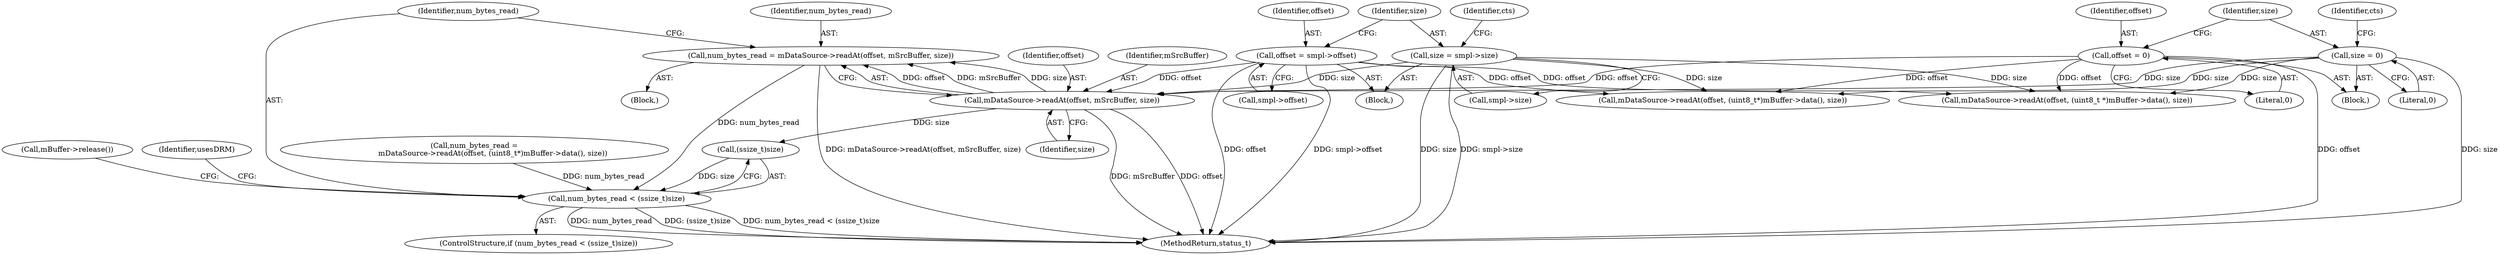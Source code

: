 digraph "0_Android_d48f0f145f8f0f4472bc0af668ac9a8bce44ba9b@API" {
"1000627" [label="(Call,num_bytes_read = mDataSource->readAt(offset, mSrcBuffer, size))"];
"1000629" [label="(Call,mDataSource->readAt(offset, mSrcBuffer, size))"];
"1000327" [label="(Call,offset = smpl->offset)"];
"1000260" [label="(Call,offset = 0)"];
"1000332" [label="(Call,size = smpl->size)"];
"1000264" [label="(Call,size = 0)"];
"1000634" [label="(Call,num_bytes_read < (ssize_t)size)"];
"1000629" [label="(Call,mDataSource->readAt(offset, mSrcBuffer, size))"];
"1000633" [label="(ControlStructure,if (num_bytes_read < (ssize_t)size))"];
"1000105" [label="(Block,)"];
"1000830" [label="(MethodReturn,status_t)"];
"1000632" [label="(Identifier,size)"];
"1000261" [label="(Identifier,offset)"];
"1000634" [label="(Call,num_bytes_read < (ssize_t)size)"];
"1000266" [label="(Literal,0)"];
"1000617" [label="(Call,num_bytes_read =\n                mDataSource->readAt(offset, (uint8_t*)mBuffer->data(), size))"];
"1000334" [label="(Call,smpl->size)"];
"1000260" [label="(Call,offset = 0)"];
"1000327" [label="(Call,offset = smpl->offset)"];
"1000628" [label="(Identifier,num_bytes_read)"];
"1000338" [label="(Identifier,cts)"];
"1000619" [label="(Call,mDataSource->readAt(offset, (uint8_t*)mBuffer->data(), size))"];
"1000640" [label="(Call,mBuffer->release())"];
"1000636" [label="(Call,(ssize_t)size)"];
"1000265" [label="(Identifier,size)"];
"1000630" [label="(Identifier,offset)"];
"1000626" [label="(Block,)"];
"1000328" [label="(Identifier,offset)"];
"1000283" [label="(Block,)"];
"1000269" [label="(Identifier,cts)"];
"1000329" [label="(Call,smpl->offset)"];
"1000649" [label="(Identifier,usesDRM)"];
"1000332" [label="(Call,size = smpl->size)"];
"1000264" [label="(Call,size = 0)"];
"1000333" [label="(Identifier,size)"];
"1000635" [label="(Identifier,num_bytes_read)"];
"1000627" [label="(Call,num_bytes_read = mDataSource->readAt(offset, mSrcBuffer, size))"];
"1000631" [label="(Identifier,mSrcBuffer)"];
"1000262" [label="(Literal,0)"];
"1000436" [label="(Call,mDataSource->readAt(offset, (uint8_t *)mBuffer->data(), size))"];
"1000627" -> "1000626"  [label="AST: "];
"1000627" -> "1000629"  [label="CFG: "];
"1000628" -> "1000627"  [label="AST: "];
"1000629" -> "1000627"  [label="AST: "];
"1000635" -> "1000627"  [label="CFG: "];
"1000627" -> "1000830"  [label="DDG: mDataSource->readAt(offset, mSrcBuffer, size)"];
"1000629" -> "1000627"  [label="DDG: offset"];
"1000629" -> "1000627"  [label="DDG: mSrcBuffer"];
"1000629" -> "1000627"  [label="DDG: size"];
"1000627" -> "1000634"  [label="DDG: num_bytes_read"];
"1000629" -> "1000632"  [label="CFG: "];
"1000630" -> "1000629"  [label="AST: "];
"1000631" -> "1000629"  [label="AST: "];
"1000632" -> "1000629"  [label="AST: "];
"1000629" -> "1000830"  [label="DDG: offset"];
"1000629" -> "1000830"  [label="DDG: mSrcBuffer"];
"1000327" -> "1000629"  [label="DDG: offset"];
"1000260" -> "1000629"  [label="DDG: offset"];
"1000332" -> "1000629"  [label="DDG: size"];
"1000264" -> "1000629"  [label="DDG: size"];
"1000629" -> "1000636"  [label="DDG: size"];
"1000327" -> "1000283"  [label="AST: "];
"1000327" -> "1000329"  [label="CFG: "];
"1000328" -> "1000327"  [label="AST: "];
"1000329" -> "1000327"  [label="AST: "];
"1000333" -> "1000327"  [label="CFG: "];
"1000327" -> "1000830"  [label="DDG: offset"];
"1000327" -> "1000830"  [label="DDG: smpl->offset"];
"1000327" -> "1000436"  [label="DDG: offset"];
"1000327" -> "1000619"  [label="DDG: offset"];
"1000260" -> "1000105"  [label="AST: "];
"1000260" -> "1000262"  [label="CFG: "];
"1000261" -> "1000260"  [label="AST: "];
"1000262" -> "1000260"  [label="AST: "];
"1000265" -> "1000260"  [label="CFG: "];
"1000260" -> "1000830"  [label="DDG: offset"];
"1000260" -> "1000436"  [label="DDG: offset"];
"1000260" -> "1000619"  [label="DDG: offset"];
"1000332" -> "1000283"  [label="AST: "];
"1000332" -> "1000334"  [label="CFG: "];
"1000333" -> "1000332"  [label="AST: "];
"1000334" -> "1000332"  [label="AST: "];
"1000338" -> "1000332"  [label="CFG: "];
"1000332" -> "1000830"  [label="DDG: smpl->size"];
"1000332" -> "1000830"  [label="DDG: size"];
"1000332" -> "1000436"  [label="DDG: size"];
"1000332" -> "1000619"  [label="DDG: size"];
"1000264" -> "1000105"  [label="AST: "];
"1000264" -> "1000266"  [label="CFG: "];
"1000265" -> "1000264"  [label="AST: "];
"1000266" -> "1000264"  [label="AST: "];
"1000269" -> "1000264"  [label="CFG: "];
"1000264" -> "1000830"  [label="DDG: size"];
"1000264" -> "1000436"  [label="DDG: size"];
"1000264" -> "1000619"  [label="DDG: size"];
"1000634" -> "1000633"  [label="AST: "];
"1000634" -> "1000636"  [label="CFG: "];
"1000635" -> "1000634"  [label="AST: "];
"1000636" -> "1000634"  [label="AST: "];
"1000640" -> "1000634"  [label="CFG: "];
"1000649" -> "1000634"  [label="CFG: "];
"1000634" -> "1000830"  [label="DDG: num_bytes_read"];
"1000634" -> "1000830"  [label="DDG: (ssize_t)size"];
"1000634" -> "1000830"  [label="DDG: num_bytes_read < (ssize_t)size"];
"1000617" -> "1000634"  [label="DDG: num_bytes_read"];
"1000636" -> "1000634"  [label="DDG: size"];
}
